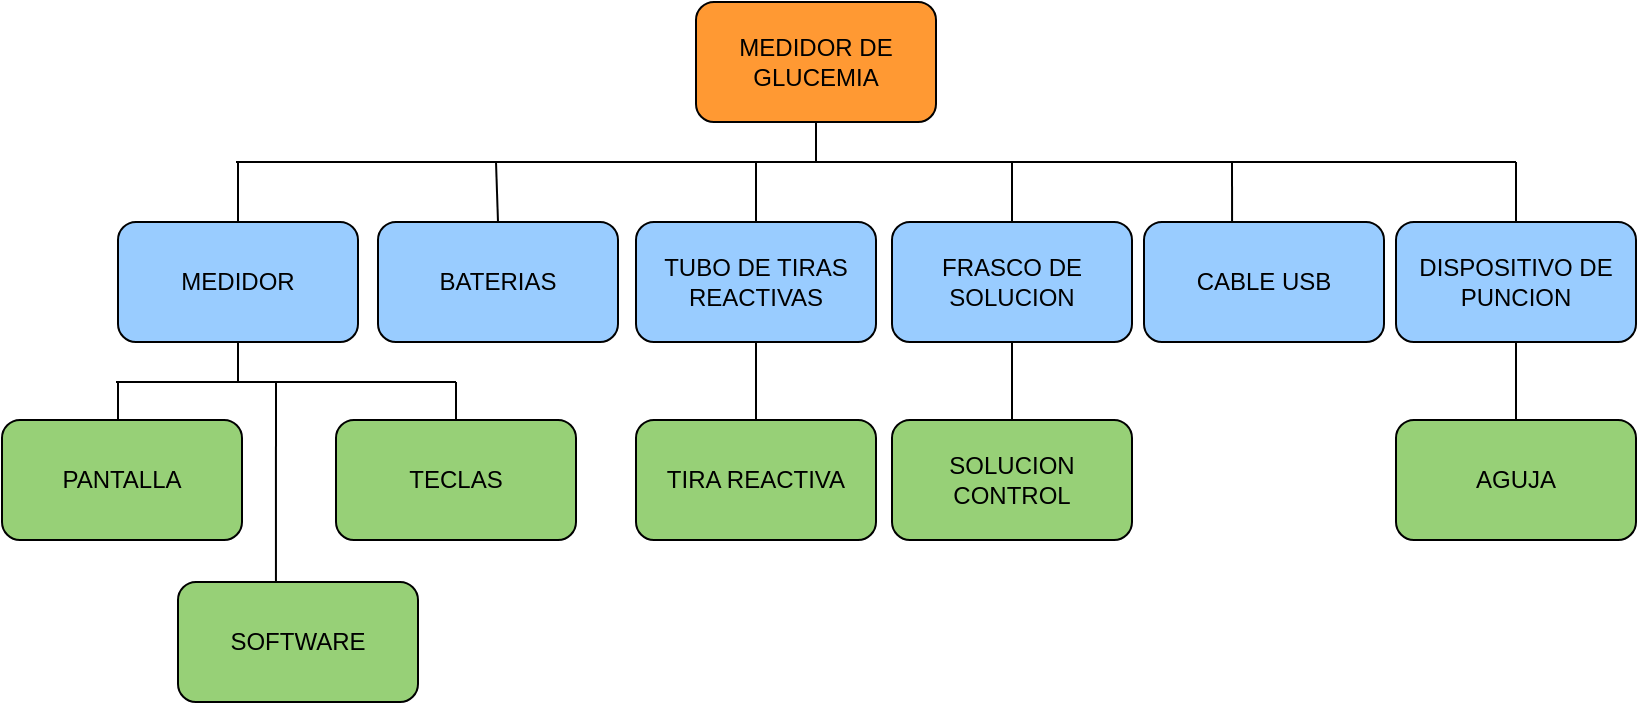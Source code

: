 <mxfile version="22.0.8" type="device">
  <diagram name="Página-1" id="eKfsSIru9eyF497d-N70">
    <mxGraphModel dx="1120" dy="470" grid="1" gridSize="10" guides="1" tooltips="1" connect="1" arrows="1" fold="1" page="1" pageScale="1" pageWidth="827" pageHeight="1169" math="0" shadow="0">
      <root>
        <mxCell id="0" />
        <mxCell id="1" parent="0" />
        <mxCell id="nrPbz8pK0W8pIWtXC5DT-1" value="MEDIDOR DE GLUCEMIA" style="rounded=1;whiteSpace=wrap;html=1;fillColor=#FF9933;" parent="1" vertex="1">
          <mxGeometry x="350" y="10" width="120" height="60" as="geometry" />
        </mxCell>
        <mxCell id="nrPbz8pK0W8pIWtXC5DT-3" value="MEDIDOR" style="rounded=1;whiteSpace=wrap;html=1;fillColor=#99CCFF;" parent="1" vertex="1">
          <mxGeometry x="61" y="120" width="120" height="60" as="geometry" />
        </mxCell>
        <mxCell id="nrPbz8pK0W8pIWtXC5DT-4" value="TUBO DE TIRAS REACTIVAS" style="rounded=1;whiteSpace=wrap;html=1;fillColor=#99CCFF;" parent="1" vertex="1">
          <mxGeometry x="320" y="120" width="120" height="60" as="geometry" />
        </mxCell>
        <mxCell id="nrPbz8pK0W8pIWtXC5DT-5" value="FRASCO DE SOLUCION" style="rounded=1;whiteSpace=wrap;html=1;fillColor=#99CCFF;" parent="1" vertex="1">
          <mxGeometry x="448" y="120" width="120" height="60" as="geometry" />
        </mxCell>
        <mxCell id="nrPbz8pK0W8pIWtXC5DT-6" value="CABLE USB" style="rounded=1;whiteSpace=wrap;html=1;fillColor=#99CCFF;" parent="1" vertex="1">
          <mxGeometry x="574" y="120" width="120" height="60" as="geometry" />
        </mxCell>
        <mxCell id="nrPbz8pK0W8pIWtXC5DT-7" value="DISPOSITIVO DE PUNCION" style="rounded=1;whiteSpace=wrap;html=1;fillColor=#99CCFF;" parent="1" vertex="1">
          <mxGeometry x="700" y="120" width="120" height="60" as="geometry" />
        </mxCell>
        <mxCell id="nrPbz8pK0W8pIWtXC5DT-8" value="TIRA REACTIVA" style="rounded=1;whiteSpace=wrap;html=1;fillColor=#97D077;" parent="1" vertex="1">
          <mxGeometry x="320" y="219" width="120" height="60" as="geometry" />
        </mxCell>
        <mxCell id="nrPbz8pK0W8pIWtXC5DT-9" value="" style="endArrow=none;html=1;rounded=0;" parent="1" edge="1">
          <mxGeometry width="50" height="50" relative="1" as="geometry">
            <mxPoint x="120" y="90" as="sourcePoint" />
            <mxPoint x="760" y="90" as="targetPoint" />
          </mxGeometry>
        </mxCell>
        <mxCell id="nrPbz8pK0W8pIWtXC5DT-10" value="" style="endArrow=none;html=1;rounded=0;exitX=0.5;exitY=0;exitDx=0;exitDy=0;" parent="1" source="nrPbz8pK0W8pIWtXC5DT-3" edge="1">
          <mxGeometry width="50" height="50" relative="1" as="geometry">
            <mxPoint x="80" y="140" as="sourcePoint" />
            <mxPoint x="121" y="90" as="targetPoint" />
          </mxGeometry>
        </mxCell>
        <mxCell id="nrPbz8pK0W8pIWtXC5DT-11" value="" style="endArrow=none;html=1;rounded=0;exitX=0.5;exitY=0;exitDx=0;exitDy=0;" parent="1" source="nrPbz8pK0W8pIWtXC5DT-4" edge="1">
          <mxGeometry width="50" height="50" relative="1" as="geometry">
            <mxPoint x="290" y="140" as="sourcePoint" />
            <mxPoint x="380" y="90" as="targetPoint" />
          </mxGeometry>
        </mxCell>
        <mxCell id="nrPbz8pK0W8pIWtXC5DT-12" value="" style="endArrow=none;html=1;rounded=0;exitX=0.5;exitY=0;exitDx=0;exitDy=0;" parent="1" source="nrPbz8pK0W8pIWtXC5DT-5" edge="1">
          <mxGeometry width="50" height="50" relative="1" as="geometry">
            <mxPoint x="410" y="140" as="sourcePoint" />
            <mxPoint x="508" y="90" as="targetPoint" />
          </mxGeometry>
        </mxCell>
        <mxCell id="nrPbz8pK0W8pIWtXC5DT-13" value="" style="endArrow=none;html=1;rounded=0;exitX=0.442;exitY=0;exitDx=0;exitDy=0;exitPerimeter=0;" parent="1" edge="1">
          <mxGeometry width="50" height="50" relative="1" as="geometry">
            <mxPoint x="618.04" y="120" as="sourcePoint" />
            <mxPoint x="618" y="90" as="targetPoint" />
          </mxGeometry>
        </mxCell>
        <mxCell id="nrPbz8pK0W8pIWtXC5DT-14" value="" style="endArrow=none;html=1;rounded=0;exitX=0.5;exitY=0;exitDx=0;exitDy=0;" parent="1" source="nrPbz8pK0W8pIWtXC5DT-7" edge="1">
          <mxGeometry width="50" height="50" relative="1" as="geometry">
            <mxPoint x="710" y="140" as="sourcePoint" />
            <mxPoint x="760" y="90" as="targetPoint" />
          </mxGeometry>
        </mxCell>
        <mxCell id="nrPbz8pK0W8pIWtXC5DT-17" value="" style="endArrow=none;html=1;rounded=0;entryX=0.5;entryY=1;entryDx=0;entryDy=0;exitX=0.5;exitY=0;exitDx=0;exitDy=0;" parent="1" source="nrPbz8pK0W8pIWtXC5DT-8" target="nrPbz8pK0W8pIWtXC5DT-4" edge="1">
          <mxGeometry width="50" height="50" relative="1" as="geometry">
            <mxPoint x="400" y="250" as="sourcePoint" />
            <mxPoint x="450" y="200" as="targetPoint" />
          </mxGeometry>
        </mxCell>
        <mxCell id="nrPbz8pK0W8pIWtXC5DT-18" value="PANTALLA" style="rounded=1;whiteSpace=wrap;html=1;fillColor=#97D077;" parent="1" vertex="1">
          <mxGeometry x="3" y="219" width="120" height="60" as="geometry" />
        </mxCell>
        <mxCell id="nrPbz8pK0W8pIWtXC5DT-19" value="" style="endArrow=none;html=1;rounded=0;exitX=0.5;exitY=0;exitDx=0;exitDy=0;" parent="1" edge="1">
          <mxGeometry width="50" height="50" relative="1" as="geometry">
            <mxPoint x="61" y="219" as="sourcePoint" />
            <mxPoint x="61" y="200" as="targetPoint" />
          </mxGeometry>
        </mxCell>
        <mxCell id="nrPbz8pK0W8pIWtXC5DT-20" value="TECLAS" style="rounded=1;whiteSpace=wrap;html=1;fillColor=#97D077;" parent="1" vertex="1">
          <mxGeometry x="170" y="219" width="120" height="60" as="geometry" />
        </mxCell>
        <mxCell id="nrPbz8pK0W8pIWtXC5DT-21" value="" style="endArrow=none;html=1;rounded=0;" parent="1" edge="1">
          <mxGeometry width="50" height="50" relative="1" as="geometry">
            <mxPoint x="60" y="200" as="sourcePoint" />
            <mxPoint x="230" y="200" as="targetPoint" />
          </mxGeometry>
        </mxCell>
        <mxCell id="nrPbz8pK0W8pIWtXC5DT-22" value="" style="endArrow=none;html=1;rounded=0;exitX=0.5;exitY=0;exitDx=0;exitDy=0;" parent="1" source="nrPbz8pK0W8pIWtXC5DT-20" edge="1">
          <mxGeometry width="50" height="50" relative="1" as="geometry">
            <mxPoint x="275" y="250" as="sourcePoint" />
            <mxPoint x="230" y="200" as="targetPoint" />
          </mxGeometry>
        </mxCell>
        <mxCell id="nrPbz8pK0W8pIWtXC5DT-23" value="" style="endArrow=none;html=1;rounded=0;entryX=0.5;entryY=1;entryDx=0;entryDy=0;" parent="1" target="nrPbz8pK0W8pIWtXC5DT-3" edge="1">
          <mxGeometry width="50" height="50" relative="1" as="geometry">
            <mxPoint x="121" y="200" as="sourcePoint" />
            <mxPoint x="420" y="200" as="targetPoint" />
          </mxGeometry>
        </mxCell>
        <mxCell id="nrPbz8pK0W8pIWtXC5DT-24" value="" style="endArrow=none;html=1;rounded=0;entryX=0.5;entryY=1;entryDx=0;entryDy=0;" parent="1" target="nrPbz8pK0W8pIWtXC5DT-1" edge="1">
          <mxGeometry width="50" height="50" relative="1" as="geometry">
            <mxPoint x="410" y="90" as="sourcePoint" />
            <mxPoint x="300" y="20" as="targetPoint" />
          </mxGeometry>
        </mxCell>
        <mxCell id="nrPbz8pK0W8pIWtXC5DT-25" value="SOLUCION CONTROL" style="rounded=1;whiteSpace=wrap;html=1;fillColor=#97D077;" parent="1" vertex="1">
          <mxGeometry x="448" y="219" width="120" height="60" as="geometry" />
        </mxCell>
        <mxCell id="nrPbz8pK0W8pIWtXC5DT-26" value="" style="endArrow=none;html=1;rounded=0;entryX=0.5;entryY=1;entryDx=0;entryDy=0;exitX=0.5;exitY=0;exitDx=0;exitDy=0;" parent="1" source="nrPbz8pK0W8pIWtXC5DT-25" target="nrPbz8pK0W8pIWtXC5DT-5" edge="1">
          <mxGeometry width="50" height="50" relative="1" as="geometry">
            <mxPoint x="634" y="250" as="sourcePoint" />
            <mxPoint x="684" y="200" as="targetPoint" />
          </mxGeometry>
        </mxCell>
        <mxCell id="nrPbz8pK0W8pIWtXC5DT-27" value="AGUJA" style="rounded=1;whiteSpace=wrap;html=1;fillColor=#97D077;" parent="1" vertex="1">
          <mxGeometry x="700" y="219" width="120" height="60" as="geometry" />
        </mxCell>
        <mxCell id="nrPbz8pK0W8pIWtXC5DT-28" value="" style="endArrow=none;html=1;rounded=0;entryX=0.5;entryY=1;entryDx=0;entryDy=0;" parent="1" source="nrPbz8pK0W8pIWtXC5DT-27" target="nrPbz8pK0W8pIWtXC5DT-7" edge="1">
          <mxGeometry width="50" height="50" relative="1" as="geometry">
            <mxPoint x="710" y="240" as="sourcePoint" />
            <mxPoint x="760" y="190" as="targetPoint" />
          </mxGeometry>
        </mxCell>
        <mxCell id="nrPbz8pK0W8pIWtXC5DT-30" value="SOFTWARE" style="rounded=1;whiteSpace=wrap;html=1;fillColor=#97D077;" parent="1" vertex="1">
          <mxGeometry x="91" y="300" width="120" height="60" as="geometry" />
        </mxCell>
        <mxCell id="nrPbz8pK0W8pIWtXC5DT-31" value="" style="endArrow=none;html=1;rounded=0;exitX=0.408;exitY=0;exitDx=0;exitDy=0;exitPerimeter=0;" parent="1" source="nrPbz8pK0W8pIWtXC5DT-30" edge="1">
          <mxGeometry width="50" height="50" relative="1" as="geometry">
            <mxPoint x="140" y="280" as="sourcePoint" />
            <mxPoint x="140" y="200" as="targetPoint" />
          </mxGeometry>
        </mxCell>
        <mxCell id="o4ciku9T9sx7EJDCldT3-1" value="BATERIAS" style="rounded=1;whiteSpace=wrap;html=1;fillColor=#99CCFF;" vertex="1" parent="1">
          <mxGeometry x="191" y="120" width="120" height="60" as="geometry" />
        </mxCell>
        <mxCell id="o4ciku9T9sx7EJDCldT3-2" value="" style="endArrow=none;html=1;rounded=0;exitX=0.5;exitY=0;exitDx=0;exitDy=0;" edge="1" parent="1" source="o4ciku9T9sx7EJDCldT3-1">
          <mxGeometry width="50" height="50" relative="1" as="geometry">
            <mxPoint x="200" y="140" as="sourcePoint" />
            <mxPoint x="250" y="90" as="targetPoint" />
          </mxGeometry>
        </mxCell>
      </root>
    </mxGraphModel>
  </diagram>
</mxfile>
